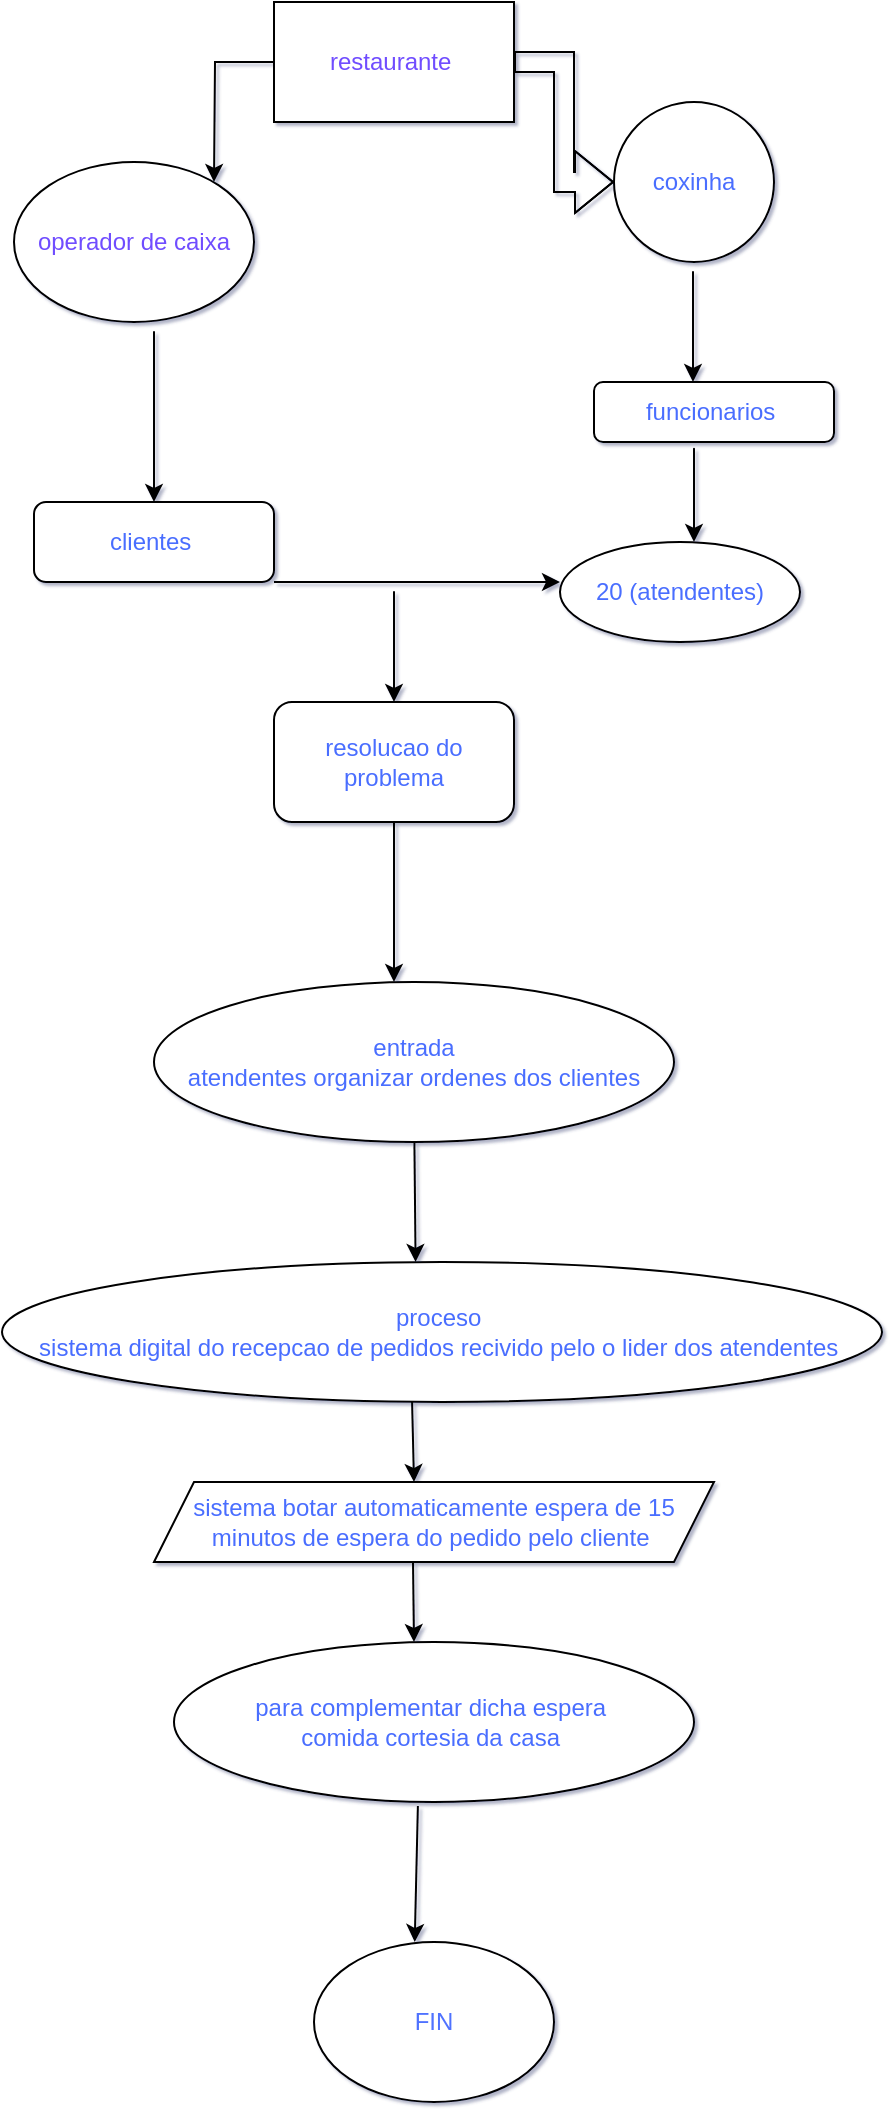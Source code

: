 <mxfile version="14.5.4" type="github">
  <diagram id="ybFsiTL_VkAgqfR46oU4" name="Page-1">
    <mxGraphModel dx="868" dy="450" grid="1" gridSize="10" guides="1" tooltips="1" connect="1" arrows="1" fold="1" page="1" pageScale="1" pageWidth="583" pageHeight="827" background="#ffffff" math="0" shadow="1">
      <root>
        <mxCell id="0" />
        <mxCell id="1" parent="0" />
        <mxCell id="ORuBii73bYDcg85vZSF9-6" style="edgeStyle=orthogonalEdgeStyle;rounded=0;orthogonalLoop=1;jettySize=auto;html=1;fontColor=#704DFF;" edge="1" parent="1" source="ORuBii73bYDcg85vZSF9-4">
          <mxGeometry relative="1" as="geometry">
            <mxPoint x="300" y="350" as="targetPoint" />
          </mxGeometry>
        </mxCell>
        <mxCell id="ORuBii73bYDcg85vZSF9-9" style="edgeStyle=elbowEdgeStyle;shape=flexArrow;rounded=0;orthogonalLoop=1;jettySize=auto;html=1;labelBackgroundColor=#3B3BFF;fontColor=#4A6EFF;" edge="1" parent="1" source="ORuBii73bYDcg85vZSF9-4">
          <mxGeometry relative="1" as="geometry">
            <mxPoint x="500" y="350" as="targetPoint" />
          </mxGeometry>
        </mxCell>
        <mxCell id="ORuBii73bYDcg85vZSF9-4" value="restaurante&amp;nbsp;" style="rounded=0;whiteSpace=wrap;html=1;fontColor=#704DFF;" vertex="1" parent="1">
          <mxGeometry x="330" y="260" width="120" height="60" as="geometry" />
        </mxCell>
        <mxCell id="ORuBii73bYDcg85vZSF9-8" value="operador de caixa" style="ellipse;whiteSpace=wrap;html=1;fontColor=#704DFF;" vertex="1" parent="1">
          <mxGeometry x="200" y="340" width="120" height="80" as="geometry" />
        </mxCell>
        <mxCell id="ORuBii73bYDcg85vZSF9-12" value="coxinha" style="ellipse;whiteSpace=wrap;html=1;aspect=fixed;fontColor=#4A6EFF;" vertex="1" parent="1">
          <mxGeometry x="500" y="310" width="80" height="80" as="geometry" />
        </mxCell>
        <mxCell id="ORuBii73bYDcg85vZSF9-13" value="" style="endArrow=classic;html=1;labelBackgroundColor=#3B3BFF;fontColor=#4A6EFF;" edge="1" parent="1">
          <mxGeometry width="50" height="50" relative="1" as="geometry">
            <mxPoint x="270" y="500" as="sourcePoint" />
            <mxPoint x="270" y="510" as="targetPoint" />
            <Array as="points">
              <mxPoint x="270" y="420" />
            </Array>
          </mxGeometry>
        </mxCell>
        <mxCell id="ORuBii73bYDcg85vZSF9-14" value="clientes&amp;nbsp;" style="rounded=1;whiteSpace=wrap;html=1;fontColor=#4A6EFF;" vertex="1" parent="1">
          <mxGeometry x="210" y="510" width="120" height="40" as="geometry" />
        </mxCell>
        <mxCell id="ORuBii73bYDcg85vZSF9-18" value="funcionarios&amp;nbsp;" style="rounded=1;whiteSpace=wrap;html=1;fontColor=#4A6EFF;" vertex="1" parent="1">
          <mxGeometry x="490" y="450" width="120" height="30" as="geometry" />
        </mxCell>
        <mxCell id="ORuBii73bYDcg85vZSF9-19" value="" style="endArrow=classic;html=1;labelBackgroundColor=#3B3BFF;fontColor=#4A6EFF;" edge="1" parent="1">
          <mxGeometry width="50" height="50" relative="1" as="geometry">
            <mxPoint x="539.5" y="440" as="sourcePoint" />
            <mxPoint x="539.5" y="450" as="targetPoint" />
            <Array as="points">
              <mxPoint x="539.5" y="390" />
              <mxPoint x="539.5" y="440" />
            </Array>
          </mxGeometry>
        </mxCell>
        <mxCell id="ORuBii73bYDcg85vZSF9-20" value="" style="endArrow=classic;html=1;labelBackgroundColor=#3B3BFF;fontColor=#4A6EFF;" edge="1" parent="1">
          <mxGeometry width="50" height="50" relative="1" as="geometry">
            <mxPoint x="540" y="490" as="sourcePoint" />
            <mxPoint x="540" y="530" as="targetPoint" />
            <Array as="points">
              <mxPoint x="540" y="480" />
            </Array>
          </mxGeometry>
        </mxCell>
        <mxCell id="ORuBii73bYDcg85vZSF9-21" value="20 (atendentes)" style="ellipse;whiteSpace=wrap;html=1;fontColor=#4A6EFF;" vertex="1" parent="1">
          <mxGeometry x="473" y="530" width="120" height="50" as="geometry" />
        </mxCell>
        <mxCell id="ORuBii73bYDcg85vZSF9-22" value="" style="endArrow=classic;html=1;labelBackgroundColor=#3B3BFF;fontColor=#4A6EFF;" edge="1" parent="1">
          <mxGeometry width="50" height="50" relative="1" as="geometry">
            <mxPoint x="330" y="550" as="sourcePoint" />
            <mxPoint x="473" y="550" as="targetPoint" />
          </mxGeometry>
        </mxCell>
        <mxCell id="ORuBii73bYDcg85vZSF9-23" style="edgeStyle=orthogonalEdgeStyle;rounded=0;orthogonalLoop=1;jettySize=auto;html=1;exitX=0.5;exitY=1;exitDx=0;exitDy=0;labelBackgroundColor=#3B3BFF;fontColor=#4A6EFF;" edge="1" parent="1" source="ORuBii73bYDcg85vZSF9-21" target="ORuBii73bYDcg85vZSF9-21">
          <mxGeometry relative="1" as="geometry" />
        </mxCell>
        <mxCell id="ORuBii73bYDcg85vZSF9-24" value="" style="endArrow=classic;html=1;labelBackgroundColor=#3B3BFF;fontColor=#4A6EFF;" edge="1" parent="1">
          <mxGeometry width="50" height="50" relative="1" as="geometry">
            <mxPoint x="390" y="570" as="sourcePoint" />
            <mxPoint x="390" y="610" as="targetPoint" />
            <Array as="points">
              <mxPoint x="390" y="550" />
            </Array>
          </mxGeometry>
        </mxCell>
        <mxCell id="ORuBii73bYDcg85vZSF9-26" value="resolucao do problema" style="rounded=1;whiteSpace=wrap;html=1;fontColor=#4A6EFF;" vertex="1" parent="1">
          <mxGeometry x="330" y="610" width="120" height="60" as="geometry" />
        </mxCell>
        <mxCell id="ORuBii73bYDcg85vZSF9-28" value="" style="endArrow=classic;html=1;labelBackgroundColor=#3B3BFF;fontColor=#4A6EFF;exitX=0.5;exitY=1;exitDx=0;exitDy=0;" edge="1" parent="1" source="ORuBii73bYDcg85vZSF9-26">
          <mxGeometry width="50" height="50" relative="1" as="geometry">
            <mxPoint x="390" y="880" as="sourcePoint" />
            <mxPoint x="390" y="750" as="targetPoint" />
          </mxGeometry>
        </mxCell>
        <mxCell id="ORuBii73bYDcg85vZSF9-30" value="entrada&lt;br&gt;atendentes organizar ordenes dos clientes" style="ellipse;whiteSpace=wrap;html=1;fontColor=#4A6EFF;" vertex="1" parent="1">
          <mxGeometry x="270" y="750" width="260" height="80" as="geometry" />
        </mxCell>
        <mxCell id="ORuBii73bYDcg85vZSF9-31" value="" style="endArrow=classic;html=1;labelBackgroundColor=#3B3BFF;fontColor=#4A6EFF;entryX=0.47;entryY=0;entryDx=0;entryDy=0;entryPerimeter=0;" edge="1" parent="1" source="ORuBii73bYDcg85vZSF9-30" target="ORuBii73bYDcg85vZSF9-32">
          <mxGeometry width="50" height="50" relative="1" as="geometry">
            <mxPoint x="390" y="860" as="sourcePoint" />
            <mxPoint x="400" y="880" as="targetPoint" />
          </mxGeometry>
        </mxCell>
        <mxCell id="ORuBii73bYDcg85vZSF9-32" value="proceso&amp;nbsp;&lt;br&gt;sistema digital do recepcao de pedidos recivido pelo o lider dos atendentes&amp;nbsp;" style="ellipse;whiteSpace=wrap;html=1;fontColor=#4A6EFF;" vertex="1" parent="1">
          <mxGeometry x="194" y="890" width="440" height="70" as="geometry" />
        </mxCell>
        <mxCell id="ORuBii73bYDcg85vZSF9-33" value="sistema botar automaticamente espera de 15 minutos de espera do pedido pelo cliente&amp;nbsp;" style="shape=parallelogram;perimeter=parallelogramPerimeter;whiteSpace=wrap;html=1;fixedSize=1;fontColor=#4A6EFF;" vertex="1" parent="1">
          <mxGeometry x="270" y="1000" width="280" height="40" as="geometry" />
        </mxCell>
        <mxCell id="ORuBii73bYDcg85vZSF9-34" value="" style="endArrow=classic;html=1;labelBackgroundColor=#3B3BFF;fontColor=#4A6EFF;exitX=0.466;exitY=1;exitDx=0;exitDy=0;exitPerimeter=0;" edge="1" parent="1" source="ORuBii73bYDcg85vZSF9-32">
          <mxGeometry width="50" height="50" relative="1" as="geometry">
            <mxPoint x="414" y="980" as="sourcePoint" />
            <mxPoint x="400" y="1000" as="targetPoint" />
          </mxGeometry>
        </mxCell>
        <mxCell id="ORuBii73bYDcg85vZSF9-35" value="" style="endArrow=classic;html=1;labelBackgroundColor=#3B3BFF;fontColor=#4A6EFF;" edge="1" parent="1">
          <mxGeometry width="50" height="50" relative="1" as="geometry">
            <mxPoint x="399.5" y="1040" as="sourcePoint" />
            <mxPoint x="400" y="1080" as="targetPoint" />
          </mxGeometry>
        </mxCell>
        <mxCell id="ORuBii73bYDcg85vZSF9-36" value="para complementar dicha espera&amp;nbsp;&lt;br&gt;comida cortesia da casa&amp;nbsp;" style="ellipse;whiteSpace=wrap;html=1;fontColor=#4A6EFF;" vertex="1" parent="1">
          <mxGeometry x="280" y="1080" width="260" height="80" as="geometry" />
        </mxCell>
        <mxCell id="ORuBii73bYDcg85vZSF9-37" value="" style="endArrow=classic;html=1;labelBackgroundColor=#3B3BFF;fontColor=#4A6EFF;exitX=0.469;exitY=1.025;exitDx=0;exitDy=0;exitPerimeter=0;" edge="1" parent="1" source="ORuBii73bYDcg85vZSF9-36">
          <mxGeometry width="50" height="50" relative="1" as="geometry">
            <mxPoint x="390" y="1280" as="sourcePoint" />
            <mxPoint x="400.37" y="1230.001" as="targetPoint" />
          </mxGeometry>
        </mxCell>
        <mxCell id="ORuBii73bYDcg85vZSF9-39" value="FIN" style="ellipse;whiteSpace=wrap;html=1;fontColor=#4F72FF;" vertex="1" parent="1">
          <mxGeometry x="350" y="1230" width="120" height="80" as="geometry" />
        </mxCell>
      </root>
    </mxGraphModel>
  </diagram>
</mxfile>
